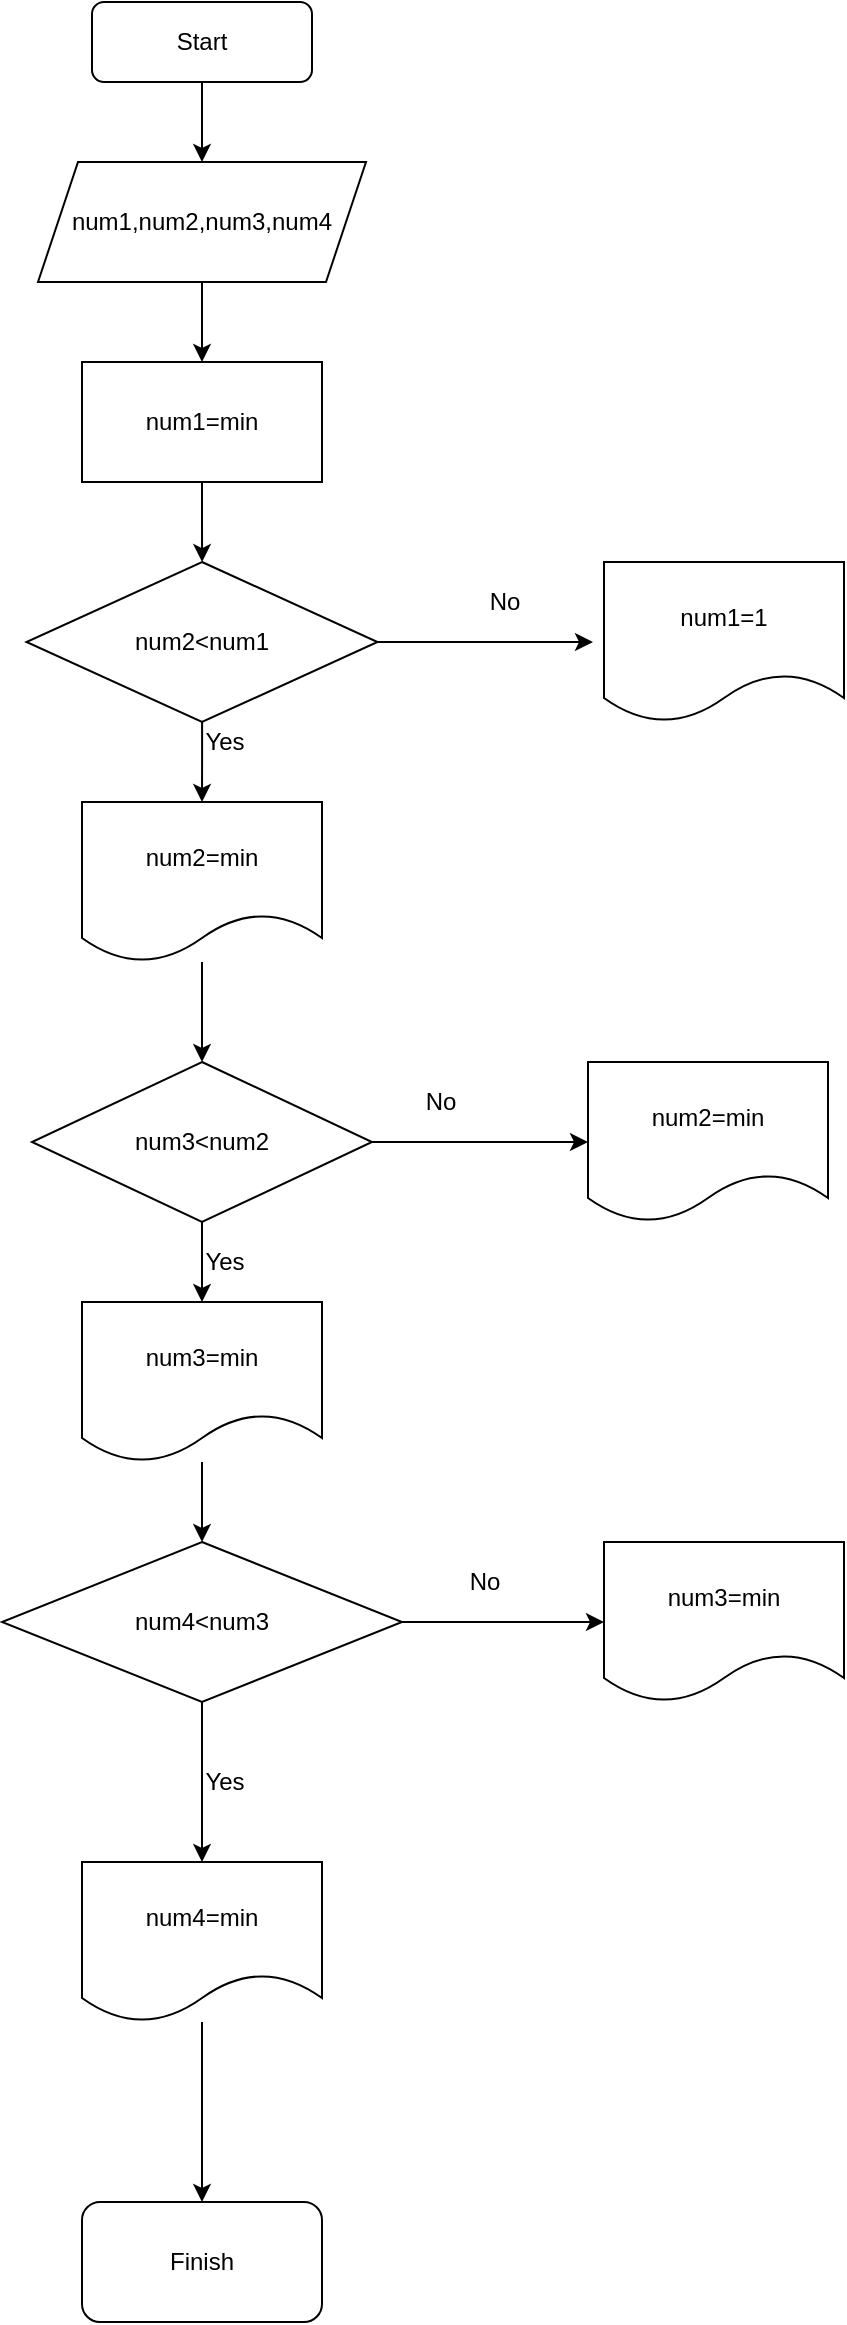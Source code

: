 <mxfile version="20.2.8" type="github">
  <diagram id="jNDimxEwxBB8IUnM0b9Q" name="Page-1">
    <mxGraphModel dx="946" dy="662" grid="1" gridSize="10" guides="1" tooltips="1" connect="1" arrows="1" fold="1" page="1" pageScale="1" pageWidth="827" pageHeight="1169" math="0" shadow="0">
      <root>
        <mxCell id="0" />
        <mxCell id="1" parent="0" />
        <mxCell id="Vzbd2Vlic11tbJOyJbIw-4" value="" style="edgeStyle=orthogonalEdgeStyle;rounded=0;orthogonalLoop=1;jettySize=auto;html=1;" edge="1" parent="1" source="Vzbd2Vlic11tbJOyJbIw-2">
          <mxGeometry relative="1" as="geometry">
            <mxPoint x="359" y="120" as="targetPoint" />
          </mxGeometry>
        </mxCell>
        <mxCell id="Vzbd2Vlic11tbJOyJbIw-2" value="Start" style="rounded=1;whiteSpace=wrap;html=1;" vertex="1" parent="1">
          <mxGeometry x="304" y="40" width="110" height="40" as="geometry" />
        </mxCell>
        <mxCell id="Vzbd2Vlic11tbJOyJbIw-7" value="" style="edgeStyle=orthogonalEdgeStyle;rounded=0;orthogonalLoop=1;jettySize=auto;html=1;entryX=0.5;entryY=0;entryDx=0;entryDy=0;" edge="1" parent="1" source="Vzbd2Vlic11tbJOyJbIw-5" target="Vzbd2Vlic11tbJOyJbIw-19">
          <mxGeometry relative="1" as="geometry">
            <mxPoint x="359" y="250" as="targetPoint" />
          </mxGeometry>
        </mxCell>
        <mxCell id="Vzbd2Vlic11tbJOyJbIw-5" value="num1,num2,num3,num4" style="shape=parallelogram;perimeter=parallelogramPerimeter;whiteSpace=wrap;html=1;fixedSize=1;" vertex="1" parent="1">
          <mxGeometry x="277" y="120" width="164" height="60" as="geometry" />
        </mxCell>
        <mxCell id="Vzbd2Vlic11tbJOyJbIw-11" value="" style="edgeStyle=orthogonalEdgeStyle;rounded=0;orthogonalLoop=1;jettySize=auto;html=1;" edge="1" parent="1" source="Vzbd2Vlic11tbJOyJbIw-8">
          <mxGeometry relative="1" as="geometry">
            <mxPoint x="554.5" y="360" as="targetPoint" />
          </mxGeometry>
        </mxCell>
        <mxCell id="Vzbd2Vlic11tbJOyJbIw-37" value="" style="edgeStyle=orthogonalEdgeStyle;rounded=0;orthogonalLoop=1;jettySize=auto;html=1;" edge="1" parent="1" source="Vzbd2Vlic11tbJOyJbIw-8" target="Vzbd2Vlic11tbJOyJbIw-29">
          <mxGeometry relative="1" as="geometry" />
        </mxCell>
        <mxCell id="Vzbd2Vlic11tbJOyJbIw-8" value="num2&amp;lt;num1" style="rhombus;whiteSpace=wrap;html=1;" vertex="1" parent="1">
          <mxGeometry x="271.25" y="320" width="175.5" height="80" as="geometry" />
        </mxCell>
        <mxCell id="Vzbd2Vlic11tbJOyJbIw-12" value="No" style="text;html=1;align=center;verticalAlign=middle;resizable=0;points=[];autosize=1;strokeColor=none;fillColor=none;" vertex="1" parent="1">
          <mxGeometry x="490" y="325" width="40" height="30" as="geometry" />
        </mxCell>
        <mxCell id="Vzbd2Vlic11tbJOyJbIw-15" value="Yes" style="text;html=1;align=center;verticalAlign=middle;resizable=0;points=[];autosize=1;strokeColor=none;fillColor=none;" vertex="1" parent="1">
          <mxGeometry x="360" y="430" width="40" height="30" as="geometry" />
        </mxCell>
        <mxCell id="Vzbd2Vlic11tbJOyJbIw-26" value="" style="edgeStyle=orthogonalEdgeStyle;rounded=0;orthogonalLoop=1;jettySize=auto;html=1;" edge="1" parent="1" source="Vzbd2Vlic11tbJOyJbIw-19" target="Vzbd2Vlic11tbJOyJbIw-8">
          <mxGeometry relative="1" as="geometry" />
        </mxCell>
        <mxCell id="Vzbd2Vlic11tbJOyJbIw-19" value="num1=min" style="whiteSpace=wrap;html=1;" vertex="1" parent="1">
          <mxGeometry x="299" y="220" width="120" height="60" as="geometry" />
        </mxCell>
        <mxCell id="Vzbd2Vlic11tbJOyJbIw-28" value="num1=1" style="shape=document;whiteSpace=wrap;html=1;boundedLbl=1;" vertex="1" parent="1">
          <mxGeometry x="560" y="320" width="120" height="80" as="geometry" />
        </mxCell>
        <mxCell id="Vzbd2Vlic11tbJOyJbIw-31" value="" style="edgeStyle=orthogonalEdgeStyle;rounded=0;orthogonalLoop=1;jettySize=auto;html=1;" edge="1" parent="1" source="Vzbd2Vlic11tbJOyJbIw-29" target="Vzbd2Vlic11tbJOyJbIw-30">
          <mxGeometry relative="1" as="geometry" />
        </mxCell>
        <mxCell id="Vzbd2Vlic11tbJOyJbIw-29" value="num2=min" style="shape=document;whiteSpace=wrap;html=1;boundedLbl=1;" vertex="1" parent="1">
          <mxGeometry x="299" y="440" width="120" height="80" as="geometry" />
        </mxCell>
        <mxCell id="Vzbd2Vlic11tbJOyJbIw-33" value="" style="edgeStyle=orthogonalEdgeStyle;rounded=0;orthogonalLoop=1;jettySize=auto;html=1;" edge="1" parent="1" source="Vzbd2Vlic11tbJOyJbIw-30" target="Vzbd2Vlic11tbJOyJbIw-32">
          <mxGeometry relative="1" as="geometry" />
        </mxCell>
        <mxCell id="Vzbd2Vlic11tbJOyJbIw-36" value="" style="edgeStyle=orthogonalEdgeStyle;rounded=0;orthogonalLoop=1;jettySize=auto;html=1;" edge="1" parent="1" source="Vzbd2Vlic11tbJOyJbIw-30" target="Vzbd2Vlic11tbJOyJbIw-35">
          <mxGeometry relative="1" as="geometry" />
        </mxCell>
        <mxCell id="Vzbd2Vlic11tbJOyJbIw-30" value="num3&amp;lt;num2" style="rhombus;whiteSpace=wrap;html=1;" vertex="1" parent="1">
          <mxGeometry x="274" y="570" width="170" height="80" as="geometry" />
        </mxCell>
        <mxCell id="Vzbd2Vlic11tbJOyJbIw-32" value="num2=min" style="shape=document;whiteSpace=wrap;html=1;boundedLbl=1;" vertex="1" parent="1">
          <mxGeometry x="552" y="570" width="120" height="80" as="geometry" />
        </mxCell>
        <mxCell id="Vzbd2Vlic11tbJOyJbIw-34" value="No" style="text;html=1;align=center;verticalAlign=middle;resizable=0;points=[];autosize=1;strokeColor=none;fillColor=none;" vertex="1" parent="1">
          <mxGeometry x="458" y="575" width="40" height="30" as="geometry" />
        </mxCell>
        <mxCell id="Vzbd2Vlic11tbJOyJbIw-41" value="" style="edgeStyle=orthogonalEdgeStyle;rounded=0;orthogonalLoop=1;jettySize=auto;html=1;" edge="1" parent="1" source="Vzbd2Vlic11tbJOyJbIw-35" target="Vzbd2Vlic11tbJOyJbIw-40">
          <mxGeometry relative="1" as="geometry" />
        </mxCell>
        <mxCell id="Vzbd2Vlic11tbJOyJbIw-35" value="num3=min" style="shape=document;whiteSpace=wrap;html=1;boundedLbl=1;" vertex="1" parent="1">
          <mxGeometry x="299" y="690" width="120" height="80" as="geometry" />
        </mxCell>
        <mxCell id="Vzbd2Vlic11tbJOyJbIw-38" value="Yes" style="text;html=1;align=center;verticalAlign=middle;resizable=0;points=[];autosize=1;strokeColor=none;fillColor=none;" vertex="1" parent="1">
          <mxGeometry x="350" y="395" width="40" height="30" as="geometry" />
        </mxCell>
        <mxCell id="Vzbd2Vlic11tbJOyJbIw-39" value="Yes" style="text;html=1;align=center;verticalAlign=middle;resizable=0;points=[];autosize=1;strokeColor=none;fillColor=none;" vertex="1" parent="1">
          <mxGeometry x="350" y="655" width="40" height="30" as="geometry" />
        </mxCell>
        <mxCell id="Vzbd2Vlic11tbJOyJbIw-43" value="" style="edgeStyle=orthogonalEdgeStyle;rounded=0;orthogonalLoop=1;jettySize=auto;html=1;" edge="1" parent="1" source="Vzbd2Vlic11tbJOyJbIw-40" target="Vzbd2Vlic11tbJOyJbIw-42">
          <mxGeometry relative="1" as="geometry" />
        </mxCell>
        <mxCell id="Vzbd2Vlic11tbJOyJbIw-45" value="" style="edgeStyle=orthogonalEdgeStyle;rounded=0;orthogonalLoop=1;jettySize=auto;html=1;" edge="1" parent="1" source="Vzbd2Vlic11tbJOyJbIw-40" target="Vzbd2Vlic11tbJOyJbIw-44">
          <mxGeometry relative="1" as="geometry" />
        </mxCell>
        <mxCell id="Vzbd2Vlic11tbJOyJbIw-40" value="num4&amp;lt;num3" style="rhombus;whiteSpace=wrap;html=1;" vertex="1" parent="1">
          <mxGeometry x="259" y="810" width="200" height="80" as="geometry" />
        </mxCell>
        <mxCell id="Vzbd2Vlic11tbJOyJbIw-42" value="num3=min" style="shape=document;whiteSpace=wrap;html=1;boundedLbl=1;" vertex="1" parent="1">
          <mxGeometry x="560" y="810" width="120" height="80" as="geometry" />
        </mxCell>
        <mxCell id="Vzbd2Vlic11tbJOyJbIw-47" value="" style="edgeStyle=orthogonalEdgeStyle;rounded=0;orthogonalLoop=1;jettySize=auto;html=1;" edge="1" parent="1" source="Vzbd2Vlic11tbJOyJbIw-44" target="Vzbd2Vlic11tbJOyJbIw-46">
          <mxGeometry relative="1" as="geometry" />
        </mxCell>
        <mxCell id="Vzbd2Vlic11tbJOyJbIw-44" value="num4=min" style="shape=document;whiteSpace=wrap;html=1;boundedLbl=1;" vertex="1" parent="1">
          <mxGeometry x="299" y="970" width="120" height="80" as="geometry" />
        </mxCell>
        <mxCell id="Vzbd2Vlic11tbJOyJbIw-46" value="Finish" style="rounded=1;whiteSpace=wrap;html=1;" vertex="1" parent="1">
          <mxGeometry x="299" y="1140" width="120" height="60" as="geometry" />
        </mxCell>
        <mxCell id="Vzbd2Vlic11tbJOyJbIw-48" value="No" style="text;html=1;align=center;verticalAlign=middle;resizable=0;points=[];autosize=1;strokeColor=none;fillColor=none;" vertex="1" parent="1">
          <mxGeometry x="480" y="815" width="40" height="30" as="geometry" />
        </mxCell>
        <mxCell id="Vzbd2Vlic11tbJOyJbIw-49" value="Yes" style="text;html=1;align=center;verticalAlign=middle;resizable=0;points=[];autosize=1;strokeColor=none;fillColor=none;" vertex="1" parent="1">
          <mxGeometry x="350" y="915" width="40" height="30" as="geometry" />
        </mxCell>
      </root>
    </mxGraphModel>
  </diagram>
</mxfile>
